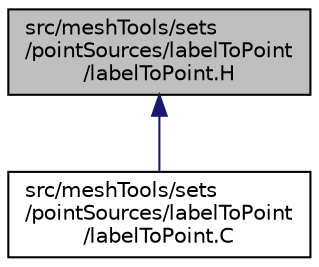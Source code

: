 digraph "src/meshTools/sets/pointSources/labelToPoint/labelToPoint.H"
{
  bgcolor="transparent";
  edge [fontname="Helvetica",fontsize="10",labelfontname="Helvetica",labelfontsize="10"];
  node [fontname="Helvetica",fontsize="10",shape=record];
  Node1 [label="src/meshTools/sets\l/pointSources/labelToPoint\l/labelToPoint.H",height=0.2,width=0.4,color="black", fillcolor="grey75", style="filled" fontcolor="black"];
  Node1 -> Node2 [dir="back",color="midnightblue",fontsize="10",style="solid",fontname="Helvetica"];
  Node2 [label="src/meshTools/sets\l/pointSources/labelToPoint\l/labelToPoint.C",height=0.2,width=0.4,color="black",URL="$labelToPoint_8C.html"];
}
